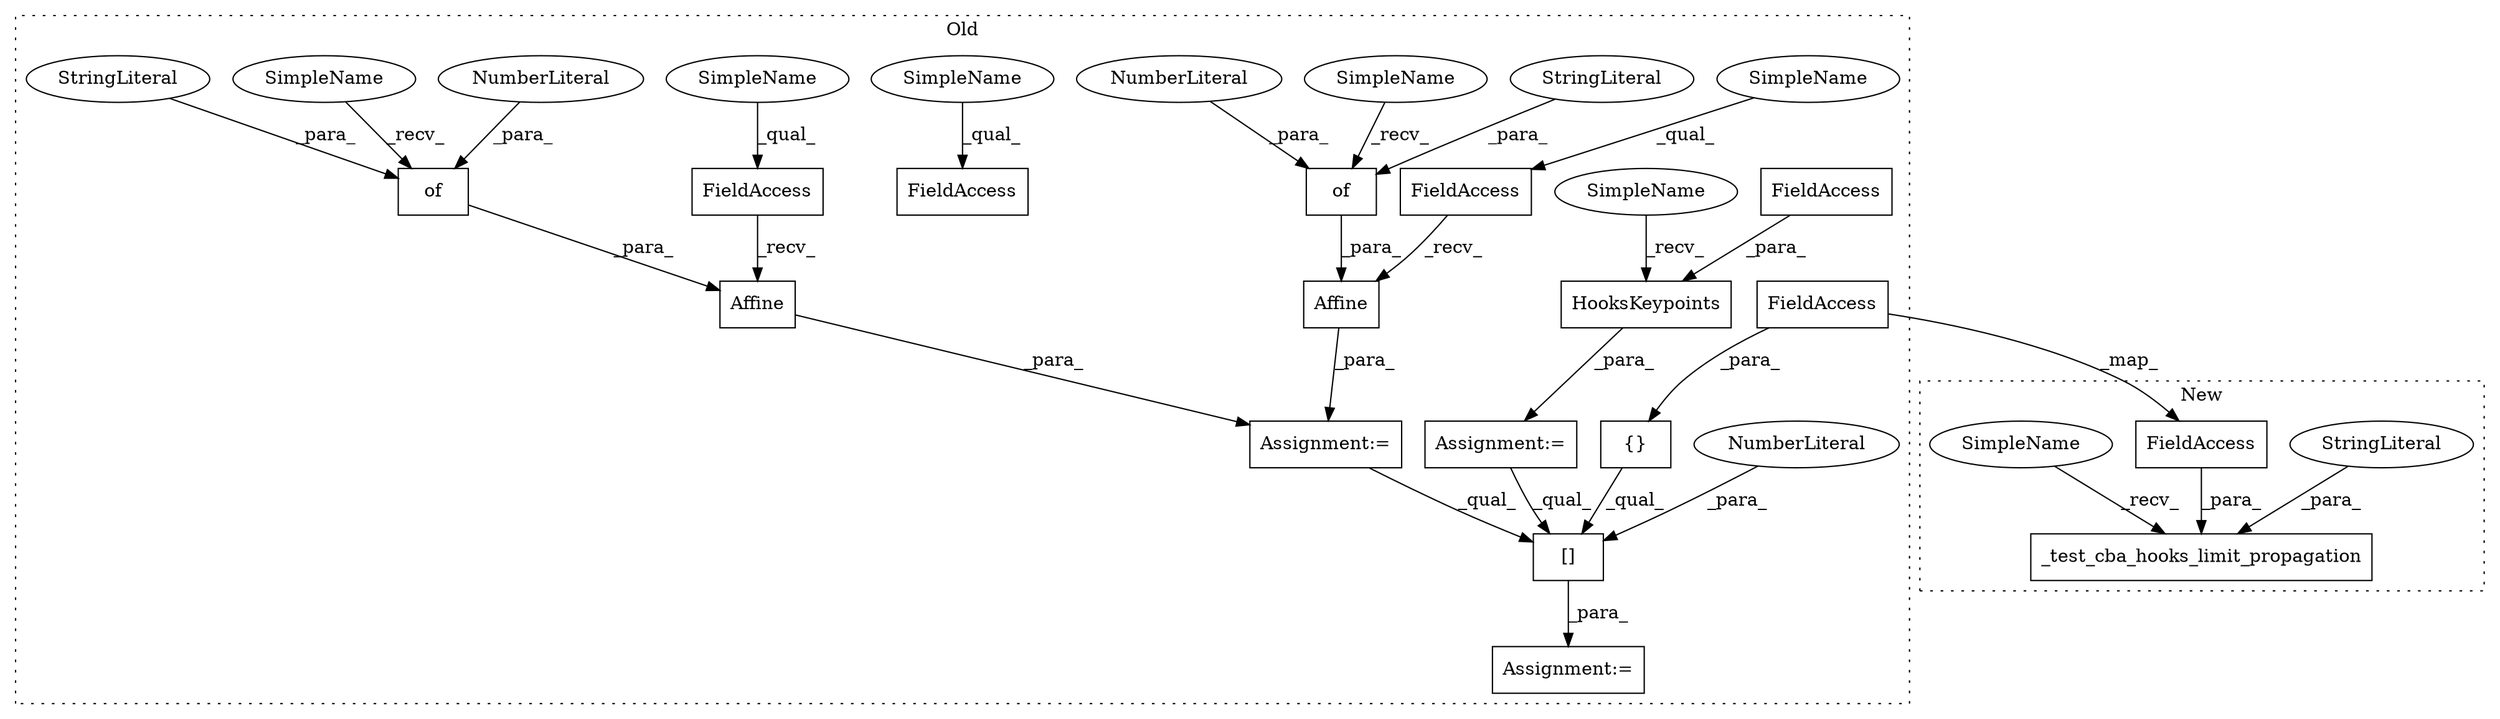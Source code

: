 digraph G {
subgraph cluster0 {
1 [label="of" a="32" s="37961,37969" l="3,1" shape="box"];
3 [label="[]" a="2" s="38362,38414" l="51,1" shape="box"];
4 [label="NumberLiteral" a="34" s="37968" l="1" shape="ellipse"];
5 [label="{}" a="4" s="38393,38404" l="1,1" shape="box"];
6 [label="NumberLiteral" a="34" s="38413" l="1" shape="ellipse"];
7 [label="Affine" a="32" s="37950,37970" l="7,1" shape="box"];
8 [label="of" a="32" s="38001,38009" l="3,1" shape="box"];
9 [label="NumberLiteral" a="34" s="38008" l="1" shape="ellipse"];
10 [label="FieldAccess" a="22" s="37932" l="17" shape="box"];
11 [label="Affine" a="32" s="37990,38010" l="7,1" shape="box"];
13 [label="StringLiteral" a="45" s="37964" l="3" shape="ellipse"];
14 [label="StringLiteral" a="45" s="38004" l="3" shape="ellipse"];
15 [label="FieldAccess" a="22" s="37904" l="17" shape="box"];
16 [label="FieldAccess" a="22" s="37972" l="17" shape="box"];
18 [label="FieldAccess" a="22" s="38394" l="10" shape="box"];
19 [label="Assignment:=" a="7" s="37903" l="1" shape="box"];
20 [label="Assignment:=" a="7" s="38361" l="1" shape="box"];
21 [label="Assignment:=" a="7" s="38313" l="1" shape="box"];
22 [label="HooksKeypoints" a="32" s="38321,38346" l="15,1" shape="box"];
23 [label="FieldAccess" a="22" s="38336" l="10" shape="box"];
24 [label="SimpleName" a="42" s="37957" l="3" shape="ellipse"];
25 [label="SimpleName" a="42" s="37997" l="3" shape="ellipse"];
27 [label="SimpleName" a="42" s="38314" l="6" shape="ellipse"];
28 [label="SimpleName" a="42" s="37904" l="6" shape="ellipse"];
29 [label="SimpleName" a="42" s="37972" l="6" shape="ellipse"];
30 [label="SimpleName" a="42" s="37932" l="6" shape="ellipse"];
label = "Old";
style="dotted";
}
subgraph cluster1 {
2 [label="_test_cba_hooks_limit_propagation" a="32" s="35436,35500" l="34,1" shape="box"];
12 [label="StringLiteral" a="45" s="35470" l="19" shape="ellipse"];
17 [label="FieldAccess" a="22" s="35490" l="10" shape="box"];
26 [label="SimpleName" a="42" s="35431" l="4" shape="ellipse"];
label = "New";
style="dotted";
}
1 -> 7 [label="_para_"];
3 -> 20 [label="_para_"];
4 -> 1 [label="_para_"];
5 -> 3 [label="_qual_"];
6 -> 3 [label="_para_"];
7 -> 19 [label="_para_"];
8 -> 11 [label="_para_"];
9 -> 8 [label="_para_"];
10 -> 7 [label="_recv_"];
11 -> 19 [label="_para_"];
12 -> 2 [label="_para_"];
13 -> 1 [label="_para_"];
14 -> 8 [label="_para_"];
16 -> 11 [label="_recv_"];
17 -> 2 [label="_para_"];
18 -> 5 [label="_para_"];
18 -> 17 [label="_map_"];
19 -> 3 [label="_qual_"];
21 -> 3 [label="_qual_"];
22 -> 21 [label="_para_"];
23 -> 22 [label="_para_"];
24 -> 1 [label="_recv_"];
25 -> 8 [label="_recv_"];
26 -> 2 [label="_recv_"];
27 -> 22 [label="_recv_"];
28 -> 15 [label="_qual_"];
29 -> 16 [label="_qual_"];
30 -> 10 [label="_qual_"];
}